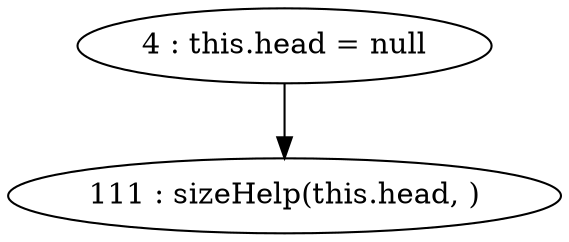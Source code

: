 digraph G {
"4 : this.head = null"
"4 : this.head = null" -> "111 : sizeHelp(this.head, )"
"111 : sizeHelp(this.head, )"
}